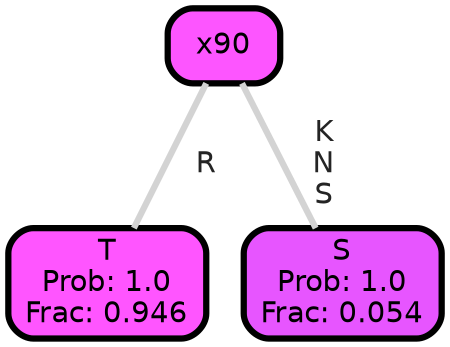 graph Tree {
node [shape=box, style="filled, rounded",color="black",penwidth="3",fontcolor="black",                 fontname=helvetica] ;
graph [ranksep="0 equally", splines=straight,                 bgcolor=transparent, dpi=200] ;
edge [fontname=helvetica, fontweight=bold,fontcolor=grey14,color=lightgray] ;
0 [label="T
Prob: 1.0
Frac: 0.946", fillcolor="#ff55ff"] ;
1 [label="x90", fillcolor="#fd55ff"] ;
2 [label="S
Prob: 1.0
Frac: 0.054", fillcolor="#e755ff"] ;
1 -- 0 [label=" R",penwidth=3] ;
1 -- 2 [label=" K\n N\n S",penwidth=3] ;
{rank = same;}}